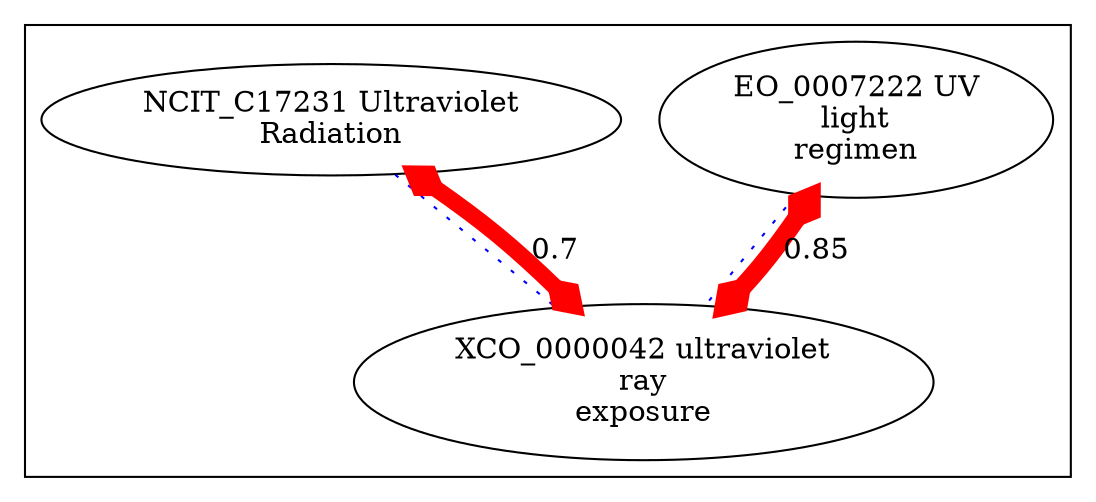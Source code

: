 digraph cliquegraph {
subgraph cluster_XCO_0000042 {XCO_0000042 [ label="XCO_0000042 ultraviolet
ray
exposure" ];
EO_0007222 [ label="EO_0007222 UV
light
regimen" ];
NCIT_C17231 [ label="NCIT_C17231 Ultraviolet
Radiation" ];}
EO_0007222 -> XCO_0000042 [ arrowhead = none, penwidth=1, color=blue, label="", style=dotted]

NCIT_C17231 -> XCO_0000042 [ arrowhead = none, penwidth=1, color=blue, label="", style=dotted]
EO_0007222 -> XCO_0000042 [ arrowhead = ediamond, penwidth=9, color=red, label="0.85", style=solid, arrowtail=ediamond, dir=both]

NCIT_C17231 -> XCO_0000042 [ arrowhead = ediamond, penwidth=8, color=red, label="0.7", style=solid, arrowtail=ediamond, dir=both]
}
